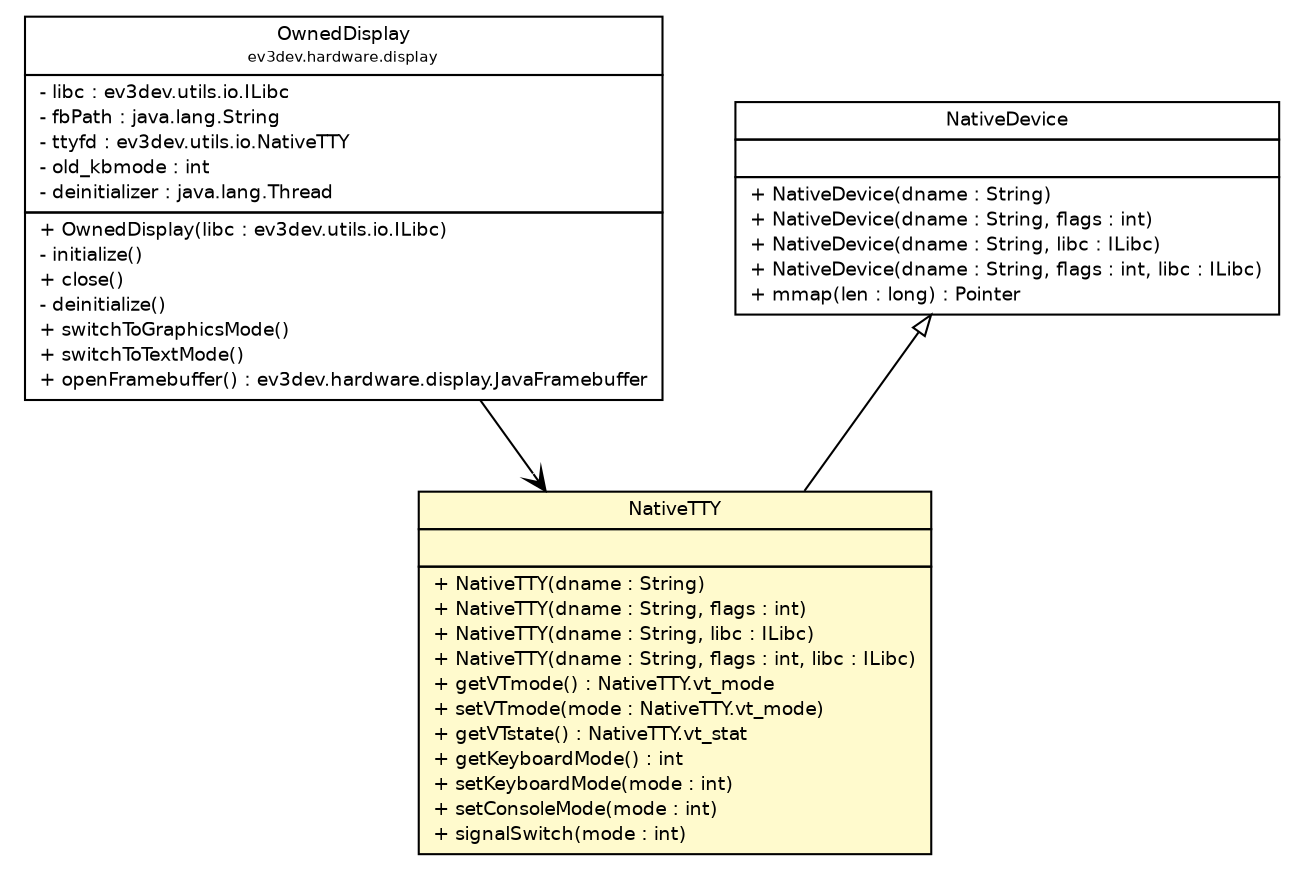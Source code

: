 #!/usr/local/bin/dot
#
# Class diagram 
# Generated by UMLGraph version R5_6-24-gf6e263 (http://www.umlgraph.org/)
#

digraph G {
	edge [fontname="Helvetica",fontsize=10,labelfontname="Helvetica",labelfontsize=10];
	node [fontname="Helvetica",fontsize=10,shape=plaintext];
	nodesep=0.25;
	ranksep=0.5;
	// ev3dev.hardware.display.OwnedDisplay
	c5609 [label=<<table title="ev3dev.hardware.display.OwnedDisplay" border="0" cellborder="1" cellspacing="0" cellpadding="2" port="p" href="../../hardware/display/OwnedDisplay.html">
		<tr><td><table border="0" cellspacing="0" cellpadding="1">
<tr><td align="center" balign="center"> OwnedDisplay </td></tr>
<tr><td align="center" balign="center"><font point-size="7.0"> ev3dev.hardware.display </font></td></tr>
		</table></td></tr>
		<tr><td><table border="0" cellspacing="0" cellpadding="1">
<tr><td align="left" balign="left"> - libc : ev3dev.utils.io.ILibc </td></tr>
<tr><td align="left" balign="left"> - fbPath : java.lang.String </td></tr>
<tr><td align="left" balign="left"> - ttyfd : ev3dev.utils.io.NativeTTY </td></tr>
<tr><td align="left" balign="left"> - old_kbmode : int </td></tr>
<tr><td align="left" balign="left"> - deinitializer : java.lang.Thread </td></tr>
		</table></td></tr>
		<tr><td><table border="0" cellspacing="0" cellpadding="1">
<tr><td align="left" balign="left"> + OwnedDisplay(libc : ev3dev.utils.io.ILibc) </td></tr>
<tr><td align="left" balign="left"> - initialize() </td></tr>
<tr><td align="left" balign="left"> + close() </td></tr>
<tr><td align="left" balign="left"> - deinitialize() </td></tr>
<tr><td align="left" balign="left"> + switchToGraphicsMode() </td></tr>
<tr><td align="left" balign="left"> + switchToTextMode() </td></tr>
<tr><td align="left" balign="left"> + openFramebuffer() : ev3dev.hardware.display.JavaFramebuffer </td></tr>
		</table></td></tr>
		</table>>, URL="../../hardware/display/OwnedDisplay.html", fontname="Helvetica", fontcolor="black", fontsize=9.0];
	// ev3dev.utils.io.NativeDevice
	c5639 [label=<<table title="ev3dev.utils.io.NativeDevice" border="0" cellborder="1" cellspacing="0" cellpadding="2" port="p" href="./NativeDevice.html">
		<tr><td><table border="0" cellspacing="0" cellpadding="1">
<tr><td align="center" balign="center"> NativeDevice </td></tr>
		</table></td></tr>
		<tr><td><table border="0" cellspacing="0" cellpadding="1">
<tr><td align="left" balign="left">  </td></tr>
		</table></td></tr>
		<tr><td><table border="0" cellspacing="0" cellpadding="1">
<tr><td align="left" balign="left"> + NativeDevice(dname : String) </td></tr>
<tr><td align="left" balign="left"> + NativeDevice(dname : String, flags : int) </td></tr>
<tr><td align="left" balign="left"> + NativeDevice(dname : String, libc : ILibc) </td></tr>
<tr><td align="left" balign="left"> + NativeDevice(dname : String, flags : int, libc : ILibc) </td></tr>
<tr><td align="left" balign="left"> + mmap(len : long) : Pointer </td></tr>
		</table></td></tr>
		</table>>, URL="./NativeDevice.html", fontname="Helvetica", fontcolor="black", fontsize=9.0];
	// ev3dev.utils.io.NativeTTY
	c5653 [label=<<table title="ev3dev.utils.io.NativeTTY" border="0" cellborder="1" cellspacing="0" cellpadding="2" port="p" bgcolor="lemonChiffon" href="./NativeTTY.html">
		<tr><td><table border="0" cellspacing="0" cellpadding="1">
<tr><td align="center" balign="center"> NativeTTY </td></tr>
		</table></td></tr>
		<tr><td><table border="0" cellspacing="0" cellpadding="1">
<tr><td align="left" balign="left">  </td></tr>
		</table></td></tr>
		<tr><td><table border="0" cellspacing="0" cellpadding="1">
<tr><td align="left" balign="left"> + NativeTTY(dname : String) </td></tr>
<tr><td align="left" balign="left"> + NativeTTY(dname : String, flags : int) </td></tr>
<tr><td align="left" balign="left"> + NativeTTY(dname : String, libc : ILibc) </td></tr>
<tr><td align="left" balign="left"> + NativeTTY(dname : String, flags : int, libc : ILibc) </td></tr>
<tr><td align="left" balign="left"> + getVTmode() : NativeTTY.vt_mode </td></tr>
<tr><td align="left" balign="left"> + setVTmode(mode : NativeTTY.vt_mode) </td></tr>
<tr><td align="left" balign="left"> + getVTstate() : NativeTTY.vt_stat </td></tr>
<tr><td align="left" balign="left"> + getKeyboardMode() : int </td></tr>
<tr><td align="left" balign="left"> + setKeyboardMode(mode : int) </td></tr>
<tr><td align="left" balign="left"> + setConsoleMode(mode : int) </td></tr>
<tr><td align="left" balign="left"> + signalSwitch(mode : int) </td></tr>
		</table></td></tr>
		</table>>, URL="./NativeTTY.html", fontname="Helvetica", fontcolor="black", fontsize=9.0];
	//ev3dev.utils.io.NativeTTY extends ev3dev.utils.io.NativeDevice
	c5639:p -> c5653:p [dir=back,arrowtail=empty];
	// ev3dev.hardware.display.OwnedDisplay NAVASSOC ev3dev.utils.io.NativeTTY
	c5609:p -> c5653:p [taillabel="", label="", headlabel="", fontname="Helvetica", fontcolor="black", fontsize=10.0, color="black", arrowhead=open];
}

